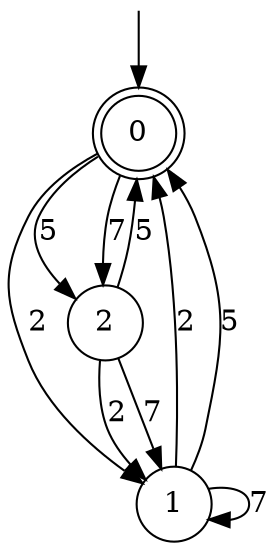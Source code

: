 digraph g {

	s0 [shape="doublecircle" label="0"];
	s1 [shape="circle" label="1"];
	s2 [shape="circle" label="2"];
	s0 -> s1 [label="2"];
	s0 -> s2 [label="5"];
	s0 -> s2 [label="7"];
	s1 -> s0 [label="2"];
	s1 -> s0 [label="5"];
	s1 -> s1 [label="7"];
	s2 -> s1 [label="2"];
	s2 -> s0 [label="5"];
	s2 -> s1 [label="7"];

__start0 [label="" shape="none" width="0" height="0"];
__start0 -> s0;

}
